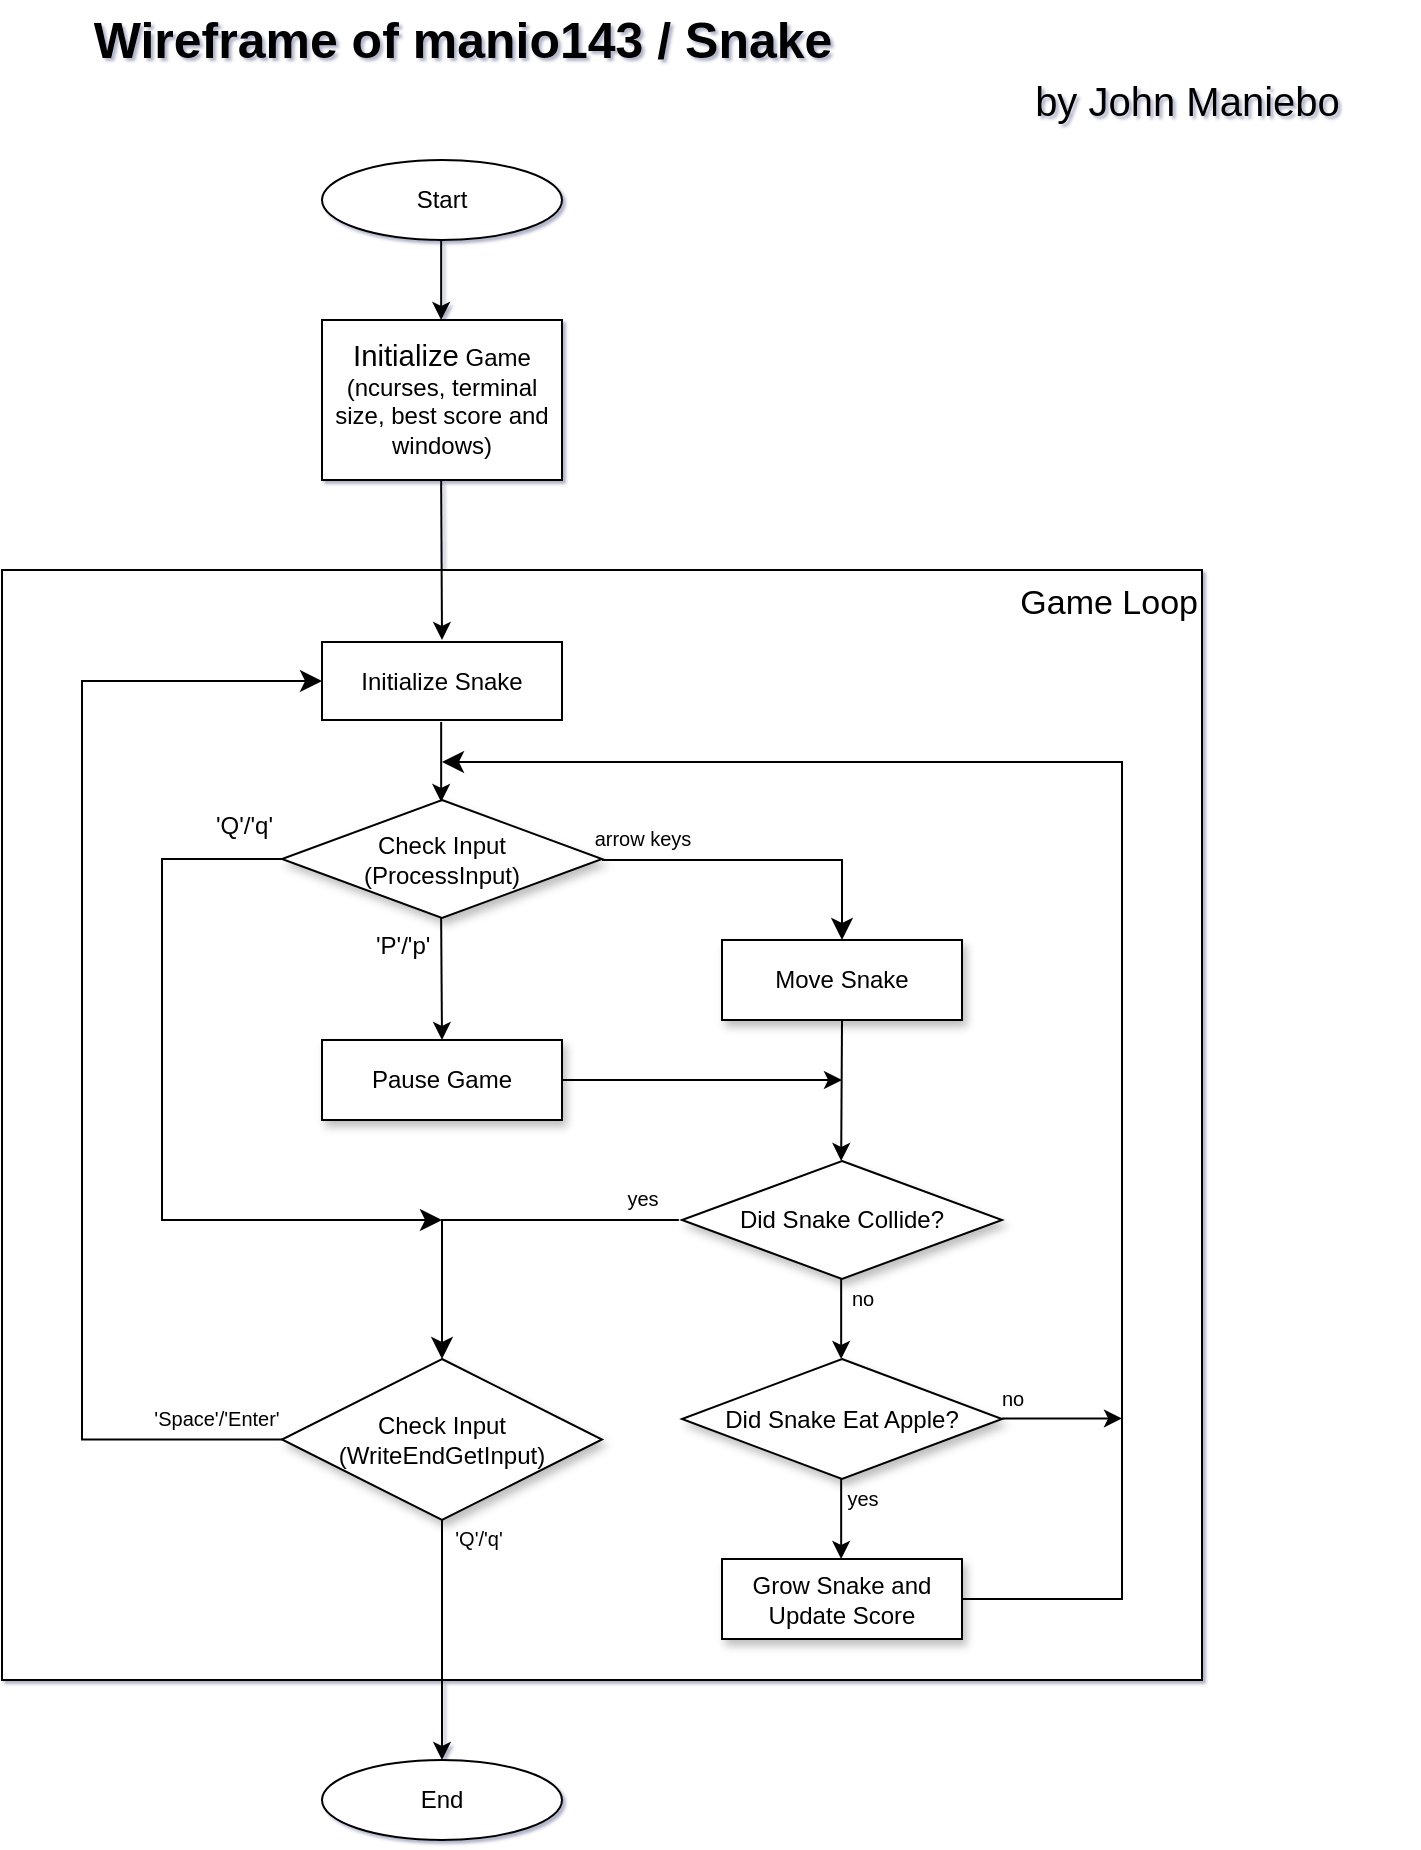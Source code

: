 <mxfile version="26.0.4">
  <diagram name="Page-1" id="vkrniaKabSvrB_MvETOu">
    <mxGraphModel dx="1050" dy="629" grid="1" gridSize="10" guides="1" tooltips="1" connect="1" arrows="1" fold="1" page="1" pageScale="1" pageWidth="850" pageHeight="1100" math="0" shadow="1">
      <root>
        <mxCell id="0" />
        <mxCell id="1" parent="0" />
        <mxCell id="havA4zZPDXx-xcr6uS7B-1" value="Start" style="ellipse;whiteSpace=wrap;html=1;" parent="1" vertex="1">
          <mxGeometry x="285" y="120" width="120" height="40" as="geometry" />
        </mxCell>
        <mxCell id="havA4zZPDXx-xcr6uS7B-10" value="&lt;div style=&quot;&quot;&gt;&lt;span style=&quot;background-color: transparent; color: light-dark(rgb(0, 0, 0), rgb(255, 255, 255));&quot;&gt;&lt;font style=&quot;font-size: 17px;&quot;&gt;Game Loop&lt;/font&gt;&lt;/span&gt;&lt;/div&gt;" style="rounded=0;whiteSpace=wrap;html=1;align=right;verticalAlign=top;" parent="1" vertex="1">
          <mxGeometry x="125" y="325" width="600" height="555" as="geometry" />
        </mxCell>
        <mxCell id="havA4zZPDXx-xcr6uS7B-2" value="&lt;span style=&quot;font-size:11.0pt;line-height:107%;&lt;br/&gt;font-family:&amp;quot;Calibri&amp;quot;,sans-serif;mso-ascii-theme-font:minor-latin;mso-fareast-font-family:&lt;br/&gt;Calibri;mso-fareast-theme-font:minor-latin;mso-hansi-theme-font:minor-latin;&lt;br/&gt;mso-bidi-font-family:&amp;quot;Times New Roman&amp;quot;;mso-bidi-theme-font:minor-bidi;&lt;br/&gt;mso-ansi-language:EN-US;mso-fareast-language:EN-US;mso-bidi-language:AR-SA&quot;&gt;Initialize&lt;/span&gt;&amp;nbsp;&lt;span style=&quot;background-color: transparent; color: light-dark(rgb(0, 0, 0), rgb(255, 255, 255));&quot;&gt;Game (&lt;/span&gt;ncurses,&amp;nbsp;&lt;span style=&quot;background-color: transparent; color: light-dark(rgb(0, 0, 0), rgb(255, 255, 255));&quot;&gt;terminal size, best score and windows)&lt;/span&gt;" style="rounded=0;whiteSpace=wrap;html=1;" parent="1" vertex="1">
          <mxGeometry x="285" y="200" width="120" height="80" as="geometry" />
        </mxCell>
        <mxCell id="havA4zZPDXx-xcr6uS7B-4" value="Check Input&lt;div&gt;(ProcessInput)&lt;/div&gt;" style="rhombus;whiteSpace=wrap;html=1;shadow=1;" parent="1" vertex="1">
          <mxGeometry x="265" y="440" width="160" height="59" as="geometry" />
        </mxCell>
        <mxCell id="havA4zZPDXx-xcr6uS7B-5" value="Move Snake" style="rounded=0;whiteSpace=wrap;html=1;shadow=1;" parent="1" vertex="1">
          <mxGeometry x="485" y="510" width="120" height="40" as="geometry" />
        </mxCell>
        <mxCell id="havA4zZPDXx-xcr6uS7B-6" value="Did Snake Collide?" style="rhombus;whiteSpace=wrap;html=1;shadow=1;" parent="1" vertex="1">
          <mxGeometry x="465" y="620.5" width="160" height="59" as="geometry" />
        </mxCell>
        <mxCell id="havA4zZPDXx-xcr6uS7B-7" value="Did Snake Eat Apple?" style="rhombus;whiteSpace=wrap;html=1;shadow=1;" parent="1" vertex="1">
          <mxGeometry x="465" y="719.5" width="160" height="60" as="geometry" />
        </mxCell>
        <mxCell id="havA4zZPDXx-xcr6uS7B-8" value="Grow Snake and Update Score" style="rounded=0;whiteSpace=wrap;html=1;shadow=1;" parent="1" vertex="1">
          <mxGeometry x="485" y="819.5" width="120" height="40" as="geometry" />
        </mxCell>
        <mxCell id="havA4zZPDXx-xcr6uS7B-9" value="End" style="ellipse;whiteSpace=wrap;html=1;" parent="1" vertex="1">
          <mxGeometry x="285" y="920" width="120" height="40" as="geometry" />
        </mxCell>
        <mxCell id="havA4zZPDXx-xcr6uS7B-11" value="&lt;div&gt;Initialize Snake&lt;/div&gt;" style="rounded=0;whiteSpace=wrap;html=1;" parent="1" vertex="1">
          <mxGeometry x="285" y="361" width="120" height="39" as="geometry" />
        </mxCell>
        <mxCell id="havA4zZPDXx-xcr6uS7B-14" value="" style="endArrow=classic;html=1;rounded=0;" parent="1" edge="1">
          <mxGeometry width="50" height="50" relative="1" as="geometry">
            <mxPoint x="344.58" y="160" as="sourcePoint" />
            <mxPoint x="344.58" y="200" as="targetPoint" />
          </mxGeometry>
        </mxCell>
        <mxCell id="havA4zZPDXx-xcr6uS7B-17" value="" style="endArrow=classic;html=1;rounded=0;" parent="1" edge="1">
          <mxGeometry width="50" height="50" relative="1" as="geometry">
            <mxPoint x="344.58" y="280" as="sourcePoint" />
            <mxPoint x="345" y="360" as="targetPoint" />
          </mxGeometry>
        </mxCell>
        <mxCell id="havA4zZPDXx-xcr6uS7B-18" value="" style="endArrow=classic;html=1;rounded=0;" parent="1" edge="1">
          <mxGeometry width="50" height="50" relative="1" as="geometry">
            <mxPoint x="344.58" y="401" as="sourcePoint" />
            <mxPoint x="344.58" y="441" as="targetPoint" />
          </mxGeometry>
        </mxCell>
        <mxCell id="havA4zZPDXx-xcr6uS7B-32" value="" style="endArrow=classic;html=1;rounded=0;" parent="1" edge="1">
          <mxGeometry width="50" height="50" relative="1" as="geometry">
            <mxPoint x="545" y="550" as="sourcePoint" />
            <mxPoint x="544.58" y="620.5" as="targetPoint" />
          </mxGeometry>
        </mxCell>
        <mxCell id="havA4zZPDXx-xcr6uS7B-33" value="" style="endArrow=classic;html=1;rounded=0;" parent="1" edge="1">
          <mxGeometry width="50" height="50" relative="1" as="geometry">
            <mxPoint x="544.58" y="679.5" as="sourcePoint" />
            <mxPoint x="544.58" y="719.5" as="targetPoint" />
          </mxGeometry>
        </mxCell>
        <mxCell id="havA4zZPDXx-xcr6uS7B-34" value="" style="endArrow=classic;html=1;rounded=0;" parent="1" edge="1">
          <mxGeometry width="50" height="50" relative="1" as="geometry">
            <mxPoint x="544.58" y="779.5" as="sourcePoint" />
            <mxPoint x="544.58" y="819.5" as="targetPoint" />
          </mxGeometry>
        </mxCell>
        <mxCell id="havA4zZPDXx-xcr6uS7B-54" value="&lt;span style=&quot;font-weight: normal;&quot;&gt;&lt;font style=&quot;font-size: 10px;&quot;&gt;no&lt;/font&gt;&lt;/span&gt;" style="text;strokeColor=none;fillColor=none;html=1;fontSize=24;fontStyle=1;verticalAlign=middle;align=center;" parent="1" vertex="1">
          <mxGeometry x="545" y="679.5" width="20" height="10" as="geometry" />
        </mxCell>
        <mxCell id="havA4zZPDXx-xcr6uS7B-55" value="&lt;span style=&quot;font-weight: normal;&quot;&gt;&lt;font style=&quot;font-size: 10px;&quot;&gt;yes&lt;/font&gt;&lt;/span&gt;" style="text;strokeColor=none;fillColor=none;html=1;fontSize=24;fontStyle=1;verticalAlign=middle;align=center;" parent="1" vertex="1">
          <mxGeometry x="545" y="779.5" width="20" height="10" as="geometry" />
        </mxCell>
        <mxCell id="havA4zZPDXx-xcr6uS7B-56" value="" style="edgeStyle=elbowEdgeStyle;elbow=horizontal;endArrow=classic;html=1;curved=0;rounded=0;endSize=8;startSize=8;exitX=1;exitY=0.5;exitDx=0;exitDy=0;" parent="1" source="havA4zZPDXx-xcr6uS7B-8" edge="1">
          <mxGeometry width="50" height="50" relative="1" as="geometry">
            <mxPoint x="545" y="890.5" as="sourcePoint" />
            <mxPoint x="345" y="421" as="targetPoint" />
            <Array as="points">
              <mxPoint x="685" y="630.5" />
            </Array>
          </mxGeometry>
        </mxCell>
        <mxCell id="havA4zZPDXx-xcr6uS7B-57" value="" style="endArrow=classic;html=1;rounded=0;" parent="1" edge="1">
          <mxGeometry width="50" height="50" relative="1" as="geometry">
            <mxPoint x="625" y="749.2" as="sourcePoint" />
            <mxPoint x="685" y="749.2" as="targetPoint" />
          </mxGeometry>
        </mxCell>
        <mxCell id="havA4zZPDXx-xcr6uS7B-58" value="&lt;span style=&quot;font-weight: normal;&quot;&gt;&lt;font style=&quot;font-size: 10px;&quot;&gt;no&lt;/font&gt;&lt;/span&gt;" style="text;strokeColor=none;fillColor=none;html=1;fontSize=24;fontStyle=1;verticalAlign=middle;align=center;" parent="1" vertex="1">
          <mxGeometry x="620" y="729.5" width="20" height="10" as="geometry" />
        </mxCell>
        <mxCell id="havA4zZPDXx-xcr6uS7B-59" value="Check Input&lt;div&gt;(WriteEndGetInput)&lt;/div&gt;" style="rhombus;whiteSpace=wrap;html=1;shadow=1;" parent="1" vertex="1">
          <mxGeometry x="265" y="719.5" width="160" height="80.5" as="geometry" />
        </mxCell>
        <mxCell id="havA4zZPDXx-xcr6uS7B-62" value="" style="endArrow=classic;html=1;rounded=0;entryX=0.5;entryY=0;entryDx=0;entryDy=0;" parent="1" target="havA4zZPDXx-xcr6uS7B-9" edge="1">
          <mxGeometry width="50" height="50" relative="1" as="geometry">
            <mxPoint x="345" y="800" as="sourcePoint" />
            <mxPoint x="345" y="840" as="targetPoint" />
          </mxGeometry>
        </mxCell>
        <mxCell id="havA4zZPDXx-xcr6uS7B-63" value="&lt;span style=&quot;font-weight: normal;&quot;&gt;&lt;font style=&quot;font-size: 10px;&quot;&gt;&#39;Q&#39;/&#39;q&#39;&lt;/font&gt;&lt;/span&gt;" style="text;strokeColor=none;fillColor=none;html=1;fontSize=24;fontStyle=1;verticalAlign=middle;align=center;" parent="1" vertex="1">
          <mxGeometry x="353.42" y="800" width="20" height="10" as="geometry" />
        </mxCell>
        <mxCell id="havA4zZPDXx-xcr6uS7B-65" value="" style="edgeStyle=elbowEdgeStyle;elbow=horizontal;endArrow=classic;html=1;curved=0;rounded=0;endSize=8;startSize=8;exitX=0;exitY=0.5;exitDx=0;exitDy=0;entryX=0;entryY=0.5;entryDx=0;entryDy=0;" parent="1" source="havA4zZPDXx-xcr6uS7B-59" target="havA4zZPDXx-xcr6uS7B-11" edge="1">
          <mxGeometry width="50" height="50" relative="1" as="geometry">
            <mxPoint x="85" y="889.5" as="sourcePoint" />
            <mxPoint x="165" y="440" as="targetPoint" />
            <Array as="points">
              <mxPoint x="165" y="570" />
            </Array>
          </mxGeometry>
        </mxCell>
        <mxCell id="havA4zZPDXx-xcr6uS7B-66" value="&lt;span style=&quot;font-weight: normal;&quot;&gt;&lt;font style=&quot;font-size: 10px;&quot;&gt;&#39;Space&#39;/&#39;Enter&#39;&lt;/font&gt;&lt;/span&gt;" style="text;strokeColor=none;fillColor=none;html=1;fontSize=24;fontStyle=1;verticalAlign=middle;align=center;" parent="1" vertex="1">
          <mxGeometry x="222" y="739.5" width="20" height="10" as="geometry" />
        </mxCell>
        <mxCell id="havA4zZPDXx-xcr6uS7B-69" value="&lt;span style=&quot;font-size: 10px; font-weight: 400;&quot;&gt;arrow keys&lt;/span&gt;" style="text;strokeColor=none;fillColor=none;html=1;fontSize=24;fontStyle=1;verticalAlign=middle;align=center;" parent="1" vertex="1">
          <mxGeometry x="435" y="450" width="20" height="10" as="geometry" />
        </mxCell>
        <mxCell id="havA4zZPDXx-xcr6uS7B-71" value="&lt;span style=&quot;font-weight: normal;&quot;&gt;&lt;font style=&quot;font-size: 10px;&quot;&gt;yes&lt;/font&gt;&lt;/span&gt;" style="text;strokeColor=none;fillColor=none;html=1;fontSize=24;fontStyle=1;verticalAlign=middle;align=center;" parent="1" vertex="1">
          <mxGeometry x="435" y="630" width="20" height="10" as="geometry" />
        </mxCell>
        <mxCell id="havA4zZPDXx-xcr6uS7B-73" value="" style="edgeStyle=segmentEdgeStyle;endArrow=classic;html=1;curved=0;rounded=0;endSize=8;startSize=8;entryX=0.5;entryY=0;entryDx=0;entryDy=0;" parent="1" target="havA4zZPDXx-xcr6uS7B-5" edge="1">
          <mxGeometry width="50" height="50" relative="1" as="geometry">
            <mxPoint x="425" y="470" as="sourcePoint" />
            <mxPoint x="545" y="500" as="targetPoint" />
          </mxGeometry>
        </mxCell>
        <mxCell id="havA4zZPDXx-xcr6uS7B-75" value="" style="edgeStyle=segmentEdgeStyle;endArrow=classic;html=1;curved=0;rounded=0;endSize=8;startSize=8;entryX=0.5;entryY=0;entryDx=0;entryDy=0;" parent="1" target="havA4zZPDXx-xcr6uS7B-59" edge="1">
          <mxGeometry width="50" height="50" relative="1" as="geometry">
            <mxPoint x="463.42" y="650" as="sourcePoint" />
            <mxPoint x="405.04" y="700" as="targetPoint" />
          </mxGeometry>
        </mxCell>
        <mxCell id="havA4zZPDXx-xcr6uS7B-76" value="&#39;P&#39;/&#39;p&#39;" style="text;whiteSpace=wrap;" parent="1" vertex="1">
          <mxGeometry x="310" y="499" width="35" height="21" as="geometry" />
        </mxCell>
        <mxCell id="havA4zZPDXx-xcr6uS7B-81" value="Pause Game" style="rounded=0;whiteSpace=wrap;html=1;shadow=1;" parent="1" vertex="1">
          <mxGeometry x="285" y="560" width="120" height="40" as="geometry" />
        </mxCell>
        <mxCell id="havA4zZPDXx-xcr6uS7B-82" value="" style="endArrow=classic;html=1;rounded=0;" parent="1" edge="1">
          <mxGeometry width="50" height="50" relative="1" as="geometry">
            <mxPoint x="344.57" y="499" as="sourcePoint" />
            <mxPoint x="345" y="560" as="targetPoint" />
          </mxGeometry>
        </mxCell>
        <mxCell id="havA4zZPDXx-xcr6uS7B-83" value="" style="endArrow=classic;html=1;rounded=0;exitX=1;exitY=0.5;exitDx=0;exitDy=0;" parent="1" source="havA4zZPDXx-xcr6uS7B-81" edge="1">
          <mxGeometry width="50" height="50" relative="1" as="geometry">
            <mxPoint x="415" y="580.07" as="sourcePoint" />
            <mxPoint x="545" y="580" as="targetPoint" />
          </mxGeometry>
        </mxCell>
        <mxCell id="havA4zZPDXx-xcr6uS7B-84" value="&#39;Q&#39;/&#39;q&#39;" style="text;whiteSpace=wrap;" parent="1" vertex="1">
          <mxGeometry x="230" y="439" width="35" height="21" as="geometry" />
        </mxCell>
        <mxCell id="havA4zZPDXx-xcr6uS7B-85" value="" style="edgeStyle=elbowEdgeStyle;elbow=horizontal;endArrow=classic;html=1;curved=0;rounded=0;endSize=8;startSize=8;exitX=0;exitY=0.5;exitDx=0;exitDy=0;" parent="1" source="havA4zZPDXx-xcr6uS7B-4" edge="1">
          <mxGeometry width="50" height="50" relative="1" as="geometry">
            <mxPoint x="145" y="505" as="sourcePoint" />
            <mxPoint x="345" y="650" as="targetPoint" />
            <Array as="points">
              <mxPoint x="205" y="560" />
            </Array>
          </mxGeometry>
        </mxCell>
        <mxCell id="YDFFReSYQGu3Dojii9IU-1" value="&lt;font style=&quot;font-size: 25px;&quot;&gt;Wireframe of manio143 / Snake&lt;/font&gt;" style="text;strokeColor=none;fillColor=none;html=1;fontSize=24;fontStyle=1;verticalAlign=middle;align=center;" parent="1" vertex="1">
          <mxGeometry x="180" y="40" width="350" height="40" as="geometry" />
        </mxCell>
        <mxCell id="YDFFReSYQGu3Dojii9IU-2" value="&lt;span style=&quot;font-weight: normal;&quot;&gt;&lt;font style=&quot;font-size: 20px;&quot;&gt;by John Maniebo&amp;nbsp;&lt;/font&gt;&lt;/span&gt;" style="text;strokeColor=none;fillColor=none;html=1;fontSize=24;fontStyle=1;verticalAlign=middle;align=center;" parent="1" vertex="1">
          <mxGeometry x="610" y="70" width="220" height="40" as="geometry" />
        </mxCell>
      </root>
    </mxGraphModel>
  </diagram>
</mxfile>
